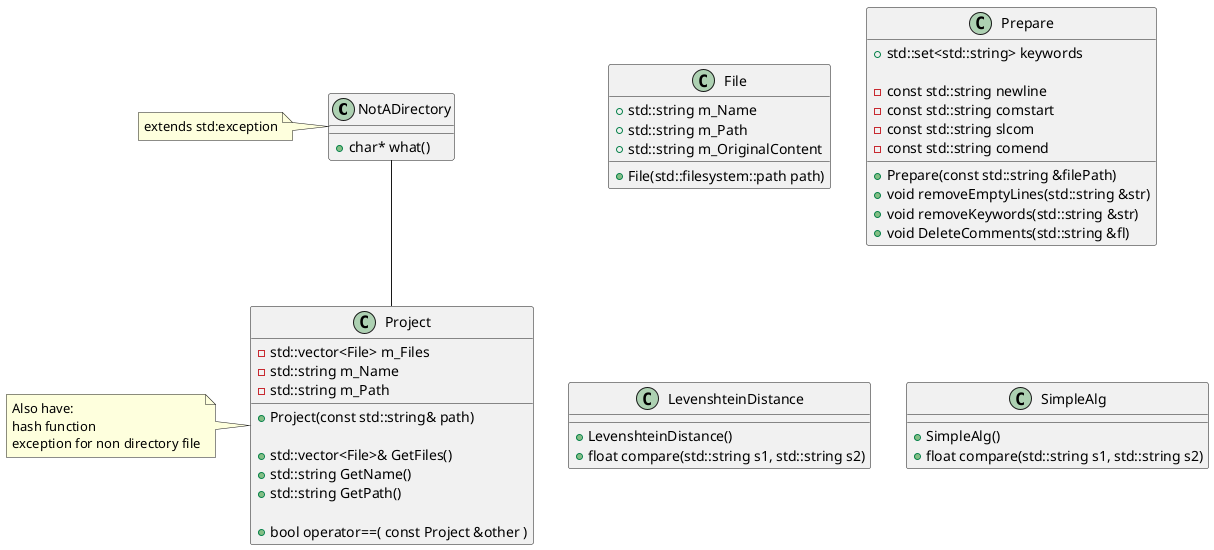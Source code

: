 @startuml

    NotADirectory -- Project

    
    claSS NotADirectory {
        + char* what()
    }

    class Project {
        - std::vector<File> m_Files
        - std::string m_Name
        - std::string m_Path
        
        + Project(const std::string& path)
        
        + std::vector<File>& GetFiles()
        + std::string GetName()
        + std::string GetPath()
       
        + bool operator==( const Project &other )        
    }
    
    
    class File {
        + File(std::filesystem::path path)

        + std::string m_Name
        + std::string m_Path
        + std::string m_OriginalContent
    }
    
    class Prepare {
        + Prepare(const std::string &filePath)
        + void removeEmptyLines(std::string &str)
        + void removeKeywords(std::string &str)
        + std::set<std::string> keywords
        + void DeleteComments(std::string &fl)

        - const std::string newline
        - const std::string comstart
        - const std::string slcom
        - const std::string comend
    }
    
    class LevenshteinDistance
    {
        
        + LevenshteinDistance()
        + float compare(std::string s1, std::string s2)
    }
    
    class SimpleAlg
    {
        + SimpleAlg()
        + float compare(std::string s1, std::string s2)
    }
    
    note left of Project : Also have:\nhash function\nexception for non directory file
    note left of NotADirectory : extends std:exception

@enduml